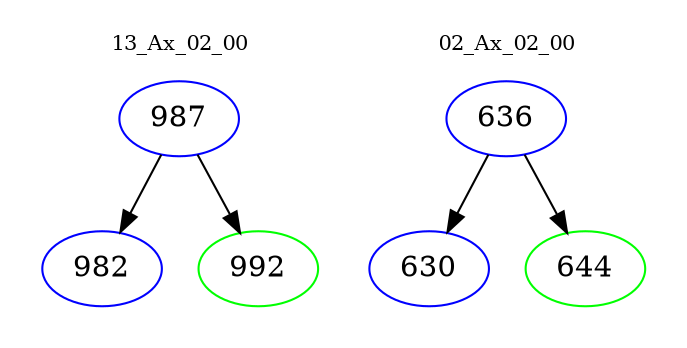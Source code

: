 digraph{
subgraph cluster_0 {
color = white
label = "13_Ax_02_00";
fontsize=10;
T0_987 [label="987", color="blue"]
T0_987 -> T0_982 [color="black"]
T0_982 [label="982", color="blue"]
T0_987 -> T0_992 [color="black"]
T0_992 [label="992", color="green"]
}
subgraph cluster_1 {
color = white
label = "02_Ax_02_00";
fontsize=10;
T1_636 [label="636", color="blue"]
T1_636 -> T1_630 [color="black"]
T1_630 [label="630", color="blue"]
T1_636 -> T1_644 [color="black"]
T1_644 [label="644", color="green"]
}
}
